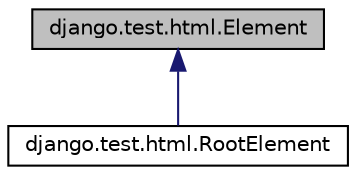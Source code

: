 digraph "django.test.html.Element"
{
 // LATEX_PDF_SIZE
  edge [fontname="Helvetica",fontsize="10",labelfontname="Helvetica",labelfontsize="10"];
  node [fontname="Helvetica",fontsize="10",shape=record];
  Node1 [label="django.test.html.Element",height=0.2,width=0.4,color="black", fillcolor="grey75", style="filled", fontcolor="black",tooltip=" "];
  Node1 -> Node2 [dir="back",color="midnightblue",fontsize="10",style="solid"];
  Node2 [label="django.test.html.RootElement",height=0.2,width=0.4,color="black", fillcolor="white", style="filled",URL="$classdjango_1_1test_1_1html_1_1_root_element.html",tooltip=" "];
}
